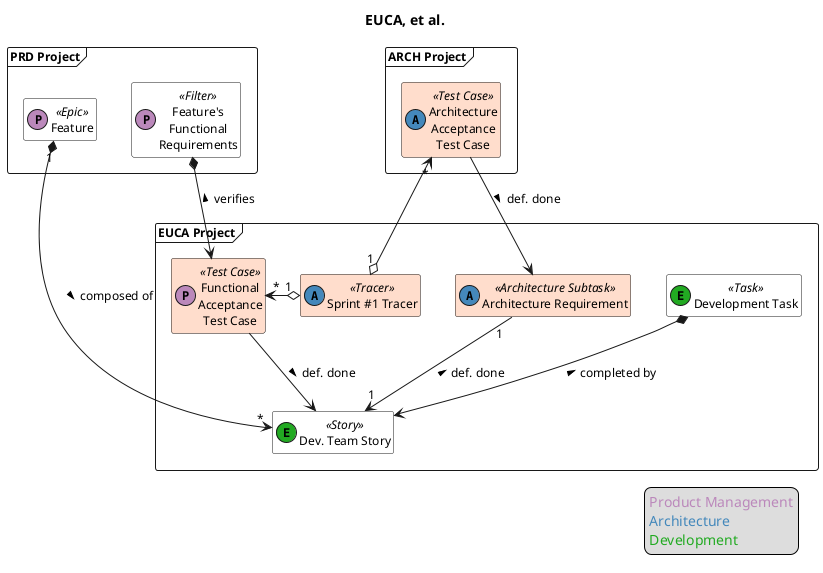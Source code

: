 @startuml
'left to right direction
'scale 768 height
'scale 1366 width

title "EUCA, et al."
skinparam class {
  BackgroundColor White
}
skinparam classBackgroundColor<<Change Case>> #CCDDFF
skinparam classBackgroundColor<<Tracer>> #FFDDCC
skinparam classBackgroundColor<<Architecture Subtask>> #FFDDCC
skinparam classBackgroundColor<<Test Case>> #FFDDCC
skinparam defaultFontSize 12

package "EUCA Project" <<Frame>> {
  class "Dev. Team Story" as devstory << (E,#22AA22) Story >>
  class "Functional\nAcceptance\nTest Case" as prdtest << (P,#BB88BB) Test Case >>
  class "Development Task" as devtask << (E,#22AA22) Task>>
  class "Architecture Requirement" as archsubtask << (A,#4488BB) Architecture Subtask >>
  class "Sprint #1 Tracer" as archtracer << (A,#4488BB) Tracer >>

}
package "ARCH Project" <<Frame>> {
  class "Architecture\nAcceptance\nTest Case" as archtest << (A,#4488BB) Test Case >>
}
package "PRD Project" <<Frame>> {
  class "Feature" as prdepic << (P,#BB88BB) Epic >>
  enum "Feature's\nFunctional\nRequirements" as prdreq << (P,#BB88BB) Filter >>
}

' Development Sprint & Planning
prdepic "1" *--> "*" devstory : composed of >
devtask *--> devstory   : completed by <
prdtest --> devstory : def. done >
prdreq *--> prdtest : verifies <
archtracer "1" o-> "*" prdtest
archtracer "1" o-> "*" archtest

' Continued evaluation throughout development
archsubtask "1" --> "1" devstory : def. done <
archtest --> archsubtask : def. done >


legend right
  <font color="#BB88BB">Product Management</font>
  <font color="#4488BB">Architecture</font>
  <font color="#22AA22">Development</font>
endlegend
hide methods
hide fields

@enduml
